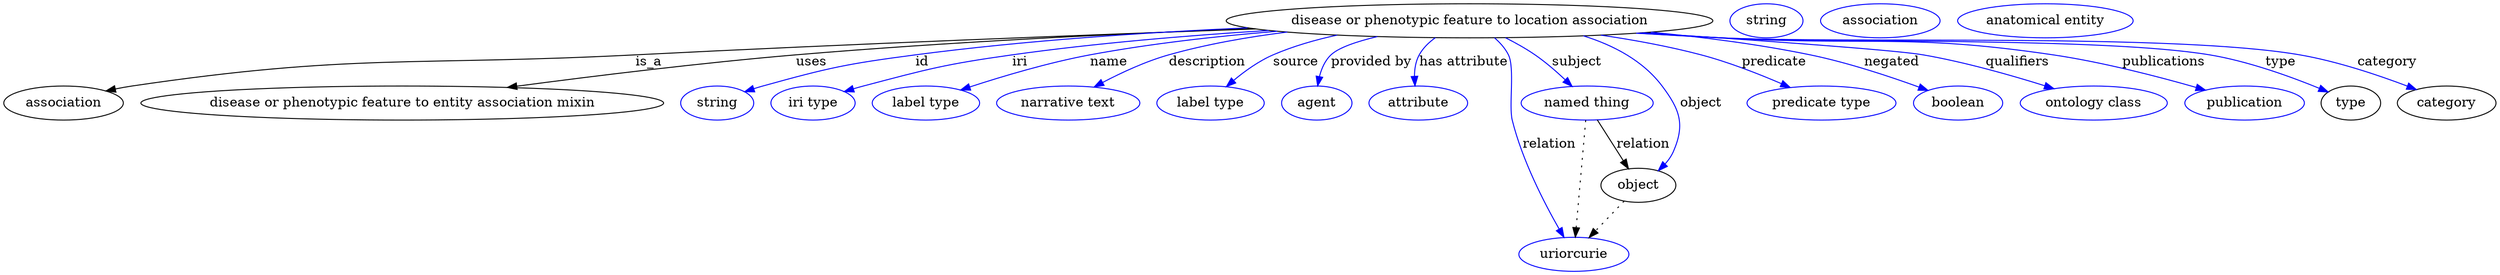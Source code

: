 digraph {
	graph [bb="0,0,2625,283"];
	node [label="\N"];
	"disease or phenotypic feature to location association"	 [height=0.5,
		label="disease or phenotypic feature to location association",
		pos="1545,265",
		width=7.1313];
	association	 [height=0.5,
		pos="63.044,178",
		width=1.7512];
	"disease or phenotypic feature to location association" -> association	 [label=is_a,
		lp="678.04,221.5",
		pos="e,108.11,190.6 1315,256.95 1137.2,250.4 884.95,240.4 664.04,229 428.79,216.86 367.84,232.05 135.04,196 129.55,195.15 123.87,194.07 \
118.21,192.88"];
	"disease or phenotypic feature to entity association mixin"	 [height=0.5,
		pos="420.04,178",
		width=7.6549];
	"disease or phenotypic feature to location association" -> "disease or phenotypic feature to entity association mixin"	 [label=uses,
		lp="847.54,221.5",
		pos="e,534.08,194.42 1311.2,257.52 1171.7,251.98 991.01,242.94 831.04,229 734.53,220.59 625.76,206.91 544.37,195.83"];
	id	 [color=blue,
		height=0.5,
		label=string,
		pos="752.04,178",
		width=1.0652];
	"disease or phenotypic feature to location association" -> id	 [color=blue,
		label=id,
		lp="965.04,221.5",
		pos="e,781.25,189.76 1306.9,258.22 1199.9,253.16 1072.3,244.35 958.04,229 886.95,219.45 868.94,215.99 800.04,196 797.06,195.14 794,194.17 \
790.94,193.15",
		style=solid];
	iri	 [color=blue,
		height=0.5,
		label="iri type",
		pos="853.04,178",
		width=1.2277];
	"disease or phenotypic feature to location association" -> iri	 [color=blue,
		label=iri,
		lp="1070,221.5",
		pos="e,886.22,189.94 1329.8,255.15 1246,249.7 1149.2,241.42 1062,229 991.88,219.01 974.38,214.76 906.04,196 902.71,195.08 899.28,194.08 \
895.84,193.02",
		style=solid];
	name	 [color=blue,
		height=0.5,
		label="label type",
		pos="972.04,178",
		width=1.5707];
	"disease or phenotypic feature to location association" -> name	 [color=blue,
		label=name,
		lp="1164,221.5",
		pos="e,1009.8,191.55 1338.1,254.32 1275.4,248.97 1206.6,240.96 1144,229 1101.2,220.8 1053.7,206.29 1019.5,194.84",
		style=solid];
	description	 [color=blue,
		height=0.5,
		label="narrative text",
		pos="1122,178",
		width=2.0943];
	"disease or phenotypic feature to location association" -> description	 [color=blue,
		label=description,
		lp="1267,221.5",
		pos="e,1149.7,194.82 1377.9,251.32 1316.5,245.2 1255,237.46 1226,229 1202.5,222.14 1177.9,210.27 1158.5,199.71",
		style=solid];
	source	 [color=blue,
		height=0.5,
		label="label type",
		pos="1272,178",
		width=1.5707];
	"disease or phenotypic feature to location association" -> source	 [color=blue,
		label=source,
		lp="1361.5,221.5",
		pos="e,1289.2,195.39 1423.9,249.12 1387.8,243.28 1353.5,236.3 1337,229 1322.5,222.53 1308.3,212.08 1297,202.31",
		style=solid];
	"provided by"	 [color=blue,
		height=0.5,
		label=agent,
		pos="1384,178",
		width=1.0291];
	"disease or phenotypic feature to location association" -> "provided by"	 [color=blue,
		label="provided by",
		lp="1441.5,221.5",
		pos="e,1385,196.38 1446.6,248.35 1425.4,243.06 1407,236.58 1399,229 1392.8,223.01 1389.1,214.56 1386.9,206.26",
		style=solid];
	"has attribute"	 [color=blue,
		height=0.5,
		label=attribute,
		pos="1491,178",
		width=1.4443];
	"disease or phenotypic feature to location association" -> "has attribute"	 [color=blue,
		label="has attribute",
		lp="1539,221.5",
		pos="e,1487.5,196.03 1508.4,247.06 1501.9,242.13 1495.9,236.14 1492,229 1488.3,222.15 1487.1,213.98 1487,206.21",
		style=solid];
	subject	 [color=blue,
		height=0.5,
		label="named thing",
		pos="1669,178",
		width=1.9318];
	"disease or phenotypic feature to location association" -> subject	 [color=blue,
		label=subject,
		lp="1658.5,221.5",
		pos="e,1652.2,195.81 1583.7,247.13 1593.9,241.81 1604.7,235.62 1614,229 1624.9,221.38 1635.7,211.78 1644.9,202.97",
		style=solid];
	predicate	 [color=blue,
		height=0.5,
		label="predicate type",
		pos="1917,178",
		width=2.1845];
	"disease or phenotypic feature to location association" -> predicate	 [color=blue,
		label=predicate,
		lp="1867.5,221.5",
		pos="e,1882.7,194.2 1685.9,249.92 1720,244.71 1756.1,237.87 1789,229 1817.9,221.24 1849.1,208.91 1873.4,198.31",
		style=solid];
	relation	 [color=blue,
		height=0.5,
		label=uriorcurie,
		pos="1655,18",
		width=1.6068];
	"disease or phenotypic feature to location association" -> relation	 [color=blue,
		label=relation,
		lp="1629,134.5",
		pos="e,1644.1,36.025 1571.8,247.01 1577.5,241.88 1582.7,235.81 1586,229 1592.8,215.2 1586.4,174.91 1590,160 1600.5,117.67 1623.5,72.485 \
1639.1,44.737",
		style=solid];
	negated	 [color=blue,
		height=0.5,
		label=boolean,
		pos="2060,178",
		width=1.2999];
	"disease or phenotypic feature to location association" -> negated	 [color=blue,
		label=negated,
		lp="1991,221.5",
		pos="e,2027.6,191.08 1741.1,253.37 1794.9,248.03 1853.1,240.27 1906,229 1944.8,220.75 1987.5,206.15 2018.1,194.68",
		style=solid];
	qualifiers	 [color=blue,
		height=0.5,
		label="ontology class",
		pos="2202,178",
		width=2.1484];
	"disease or phenotypic feature to location association" -> qualifiers	 [color=blue,
		label=qualifiers,
		lp="2123,221.5",
		pos="e,2159.1,192.98 1726.4,252.23 1855.6,242.99 2009.1,231.68 2024,229 2067,221.32 2114.4,207.44 2149.5,196.1",
		style=solid];
	publications	 [color=blue,
		height=0.5,
		label=publication,
		pos="2360,178",
		width=1.7512];
	"disease or phenotypic feature to location association" -> publications	 [color=blue,
		label=publications,
		lp="2277,221.5",
		pos="e,2317.9,191.43 1727.1,252.29 1755.2,250.44 1783.9,248.62 1811,247 1966.5,237.74 2007.1,252.45 2161,229 2211.8,221.28 2268.3,206.14 \
2308.1,194.35",
		style=solid];
	type	 [height=0.5,
		pos="2472,178",
		width=0.86659];
	"disease or phenotypic feature to location association" -> type	 [color=blue,
		label=type,
		lp="2401,221.5",
		pos="e,2447.7,189.53 1724.2,252.08 1753.2,250.21 1783,248.44 1811,247 1925.2,241.14 2212.3,248.01 2325,229 2374.1,220.72 2385.5,213.58 \
2432,196 2434.1,195.21 2436.3,194.37 2438.4,193.5",
		style=solid];
	category	 [height=0.5,
		pos="2573,178",
		width=1.4443];
	"disease or phenotypic feature to location association" -> category	 [color=blue,
		label=category,
		lp="2509,221.5",
		pos="e,2540.3,192.13 1723.1,252.01 1752.5,250.14 1782.6,248.38 1811,247 1946.5,240.42 2287.5,252.83 2421,229 2459.2,222.18 2500.9,207.67 \
2531,195.86",
		style=solid];
	object	 [height=0.5,
		pos="1723,91",
		width=1.1013];
	"disease or phenotypic feature to location association" -> object	 [color=blue,
		label=object,
		lp="1789.5,178",
		pos="e,1744.4,106.32 1629.2,247.93 1649.2,242.8 1670.1,236.5 1689,229 1717,217.93 1730.1,220.1 1748,196 1766.6,171.03 1772.2,155.68 1760,\
127 1758,122.17 1755,117.67 1751.5,113.6",
		style=solid];
	subject -> relation	 [pos="e,1656.6,36.223 1667.5,159.96 1665,132.35 1660.4,79.375 1657.5,46.525",
		style=dotted];
	subject -> object	 [label=relation,
		lp="1728,134.5",
		pos="e,1712.2,108.41 1680.2,159.97 1687.9,147.56 1698.3,130.88 1706.9,117.03"];
	association_type	 [color=blue,
		height=0.5,
		label=string,
		pos="1858,265",
		width=1.0652];
	association_category	 [color=blue,
		height=0.5,
		label=association,
		pos="1977,265",
		width=1.7512];
	object -> relation	 [pos="e,1671.2,35.346 1707.3,74.069 1698.6,64.805 1687.8,53.154 1678.2,42.876",
		style=dotted];
	"disease or phenotypic feature to location association_object"	 [color=blue,
		height=0.5,
		label="anatomical entity",
		pos="2150,265",
		width=2.5637];
}
